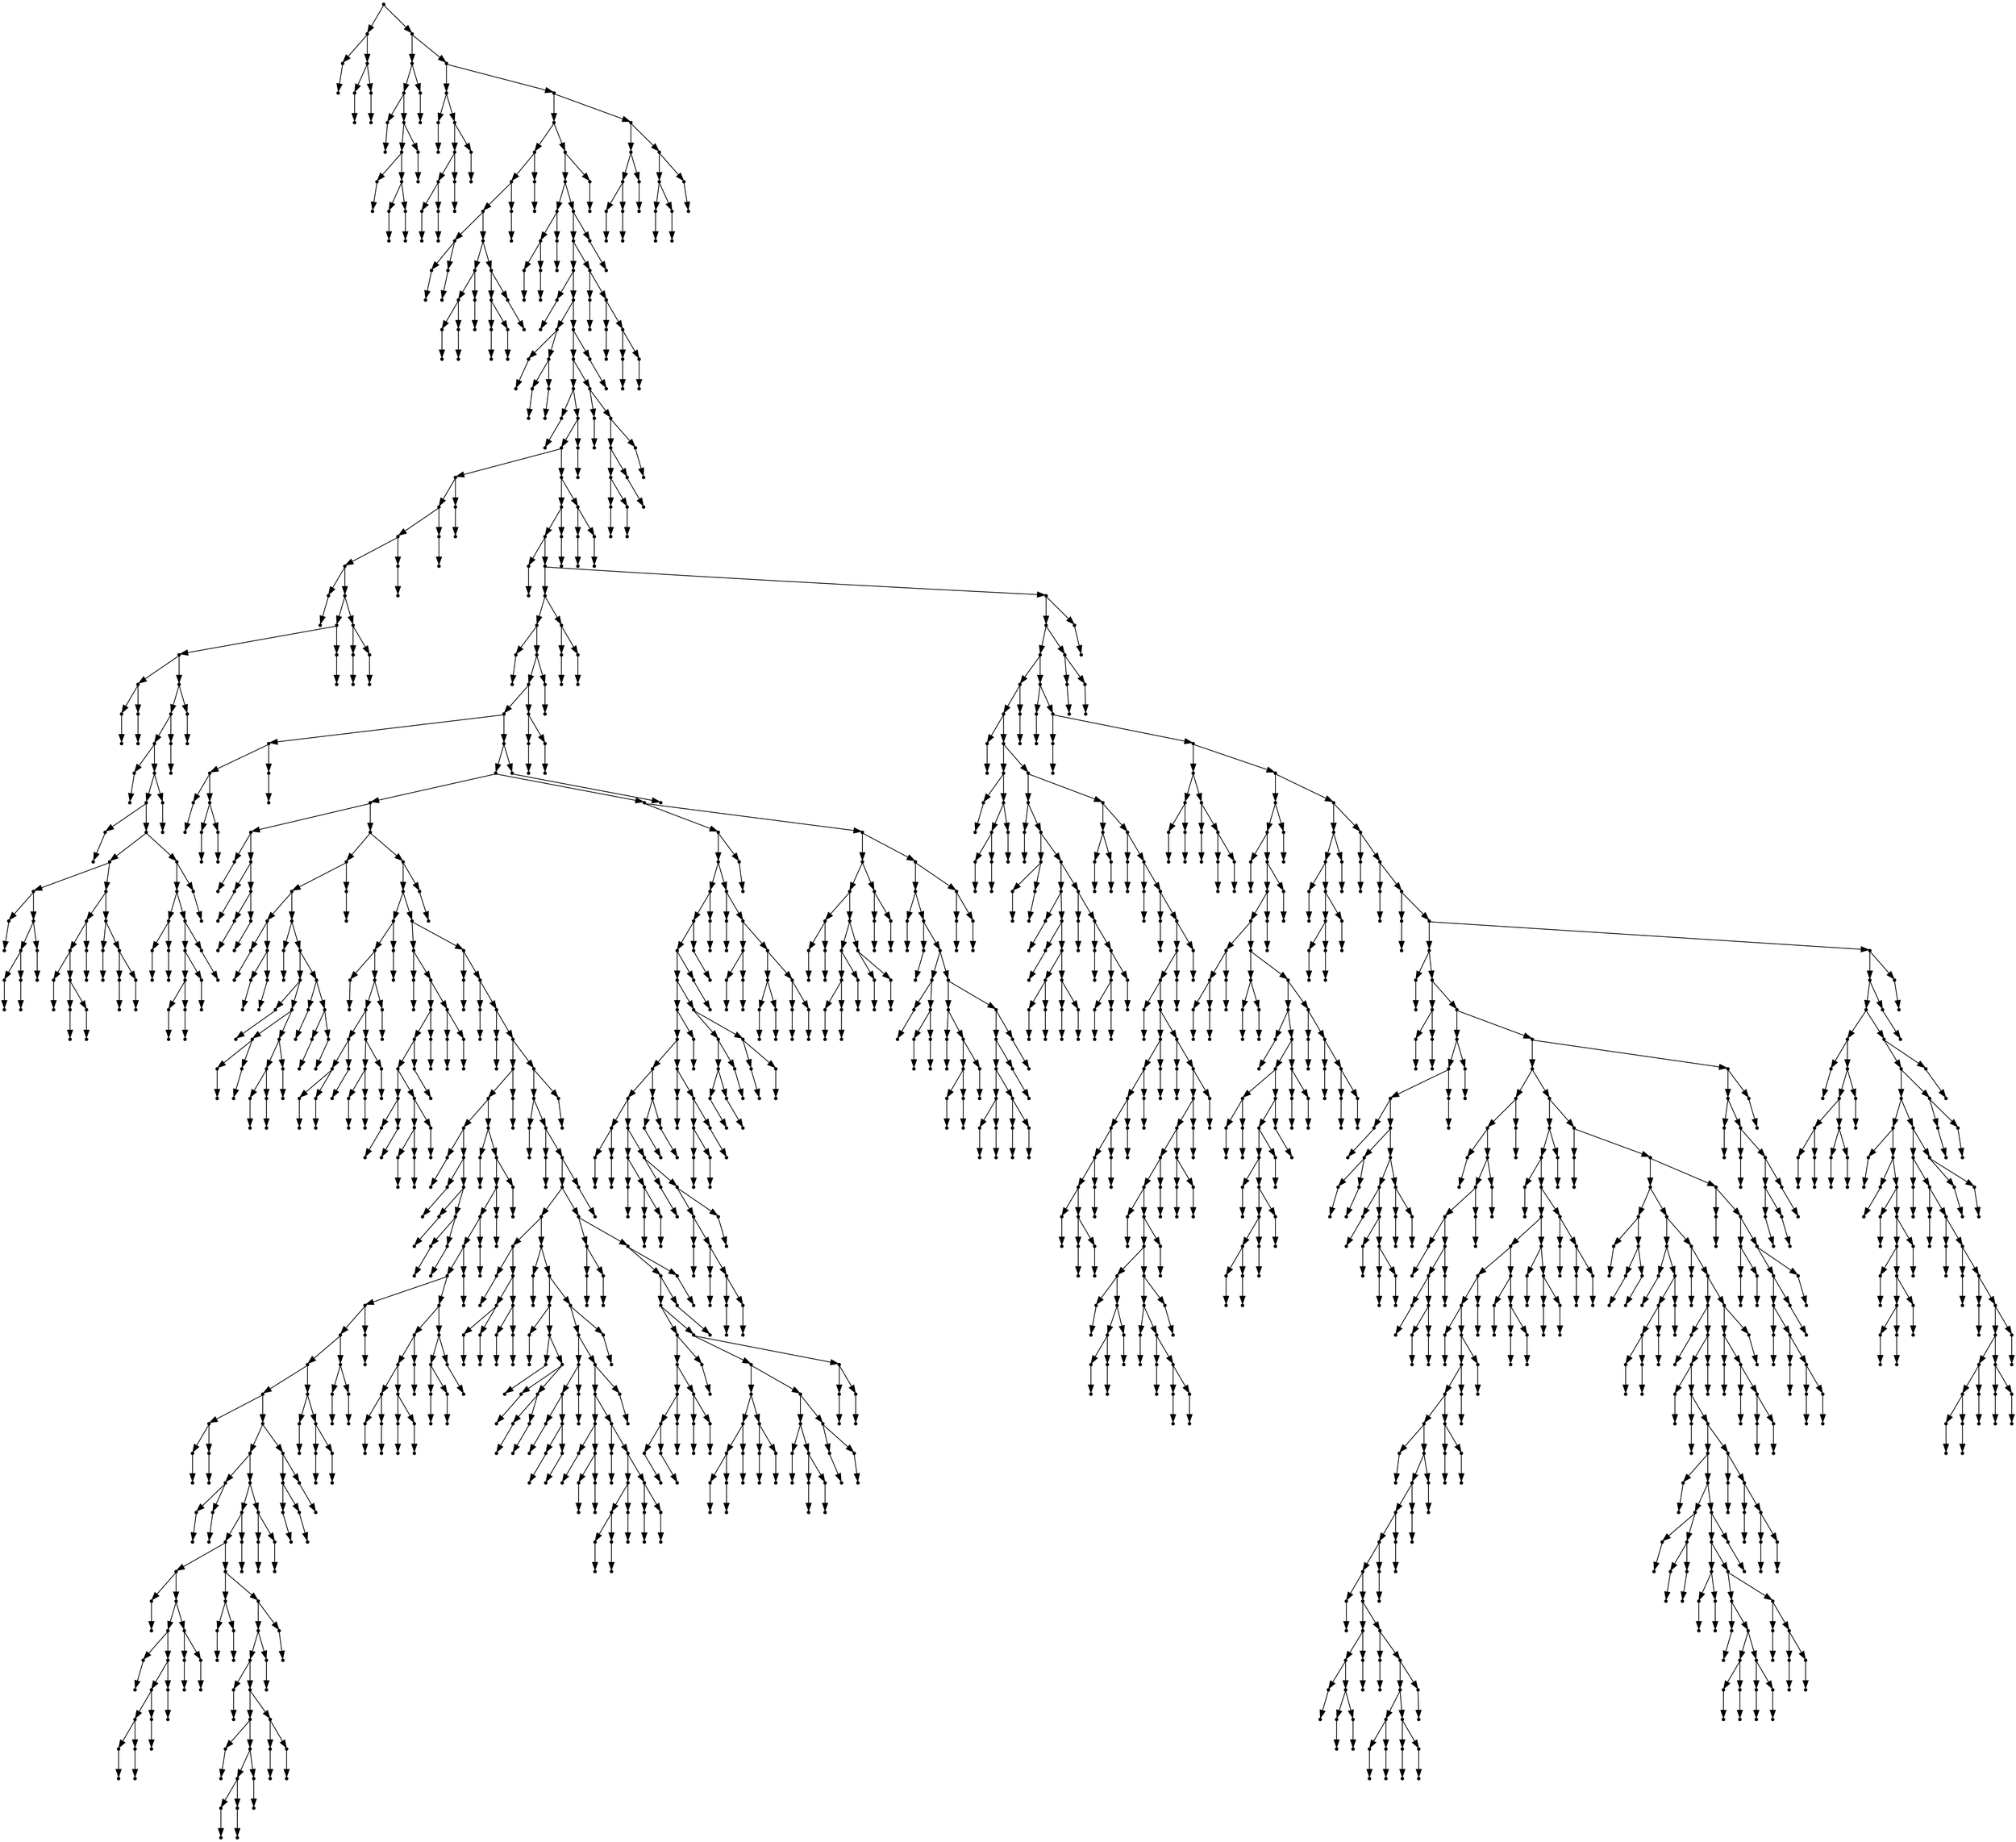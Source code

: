 digraph {
  1624 [shape=point];
  7 [shape=point];
  1 [shape=point];
  0 [shape=point];
  6 [shape=point];
  3 [shape=point];
  2 [shape=point];
  5 [shape=point];
  4 [shape=point];
  1623 [shape=point];
  24 [shape=point];
  21 [shape=point];
  9 [shape=point];
  8 [shape=point];
  20 [shape=point];
  17 [shape=point];
  11 [shape=point];
  10 [shape=point];
  16 [shape=point];
  13 [shape=point];
  12 [shape=point];
  15 [shape=point];
  14 [shape=point];
  19 [shape=point];
  18 [shape=point];
  23 [shape=point];
  22 [shape=point];
  1622 [shape=point];
  38 [shape=point];
  26 [shape=point];
  25 [shape=point];
  37 [shape=point];
  34 [shape=point];
  31 [shape=point];
  28 [shape=point];
  27 [shape=point];
  30 [shape=point];
  29 [shape=point];
  33 [shape=point];
  32 [shape=point];
  36 [shape=point];
  35 [shape=point];
  1621 [shape=point];
  1603 [shape=point];
  67 [shape=point];
  64 [shape=point];
  61 [shape=point];
  43 [shape=point];
  40 [shape=point];
  39 [shape=point];
  42 [shape=point];
  41 [shape=point];
  60 [shape=point];
  51 [shape=point];
  48 [shape=point];
  45 [shape=point];
  44 [shape=point];
  47 [shape=point];
  46 [shape=point];
  50 [shape=point];
  49 [shape=point];
  59 [shape=point];
  56 [shape=point];
  53 [shape=point];
  52 [shape=point];
  55 [shape=point];
  54 [shape=point];
  58 [shape=point];
  57 [shape=point];
  63 [shape=point];
  62 [shape=point];
  66 [shape=point];
  65 [shape=point];
  1602 [shape=point];
  1599 [shape=point];
  75 [shape=point];
  72 [shape=point];
  69 [shape=point];
  68 [shape=point];
  71 [shape=point];
  70 [shape=point];
  74 [shape=point];
  73 [shape=point];
  1598 [shape=point];
  1595 [shape=point];
  1583 [shape=point];
  77 [shape=point];
  76 [shape=point];
  1582 [shape=point];
  85 [shape=point];
  79 [shape=point];
  78 [shape=point];
  84 [shape=point];
  81 [shape=point];
  80 [shape=point];
  83 [shape=point];
  82 [shape=point];
  1581 [shape=point];
  1578 [shape=point];
  1563 [shape=point];
  87 [shape=point];
  86 [shape=point];
  1562 [shape=point];
  1559 [shape=point];
  182 [shape=point];
  179 [shape=point];
  176 [shape=point];
  173 [shape=point];
  89 [shape=point];
  88 [shape=point];
  172 [shape=point];
  166 [shape=point];
  163 [shape=point];
  94 [shape=point];
  91 [shape=point];
  90 [shape=point];
  93 [shape=point];
  92 [shape=point];
  162 [shape=point];
  159 [shape=point];
  156 [shape=point];
  96 [shape=point];
  95 [shape=point];
  155 [shape=point];
  152 [shape=point];
  98 [shape=point];
  97 [shape=point];
  151 [shape=point];
  130 [shape=point];
  109 [shape=point];
  100 [shape=point];
  99 [shape=point];
  108 [shape=point];
  105 [shape=point];
  102 [shape=point];
  101 [shape=point];
  104 [shape=point];
  103 [shape=point];
  107 [shape=point];
  106 [shape=point];
  129 [shape=point];
  120 [shape=point];
  117 [shape=point];
  111 [shape=point];
  110 [shape=point];
  116 [shape=point];
  113 [shape=point];
  112 [shape=point];
  115 [shape=point];
  114 [shape=point];
  119 [shape=point];
  118 [shape=point];
  128 [shape=point];
  122 [shape=point];
  121 [shape=point];
  127 [shape=point];
  124 [shape=point];
  123 [shape=point];
  126 [shape=point];
  125 [shape=point];
  150 [shape=point];
  147 [shape=point];
  135 [shape=point];
  132 [shape=point];
  131 [shape=point];
  134 [shape=point];
  133 [shape=point];
  146 [shape=point];
  143 [shape=point];
  140 [shape=point];
  137 [shape=point];
  136 [shape=point];
  139 [shape=point];
  138 [shape=point];
  142 [shape=point];
  141 [shape=point];
  145 [shape=point];
  144 [shape=point];
  149 [shape=point];
  148 [shape=point];
  154 [shape=point];
  153 [shape=point];
  158 [shape=point];
  157 [shape=point];
  161 [shape=point];
  160 [shape=point];
  165 [shape=point];
  164 [shape=point];
  171 [shape=point];
  168 [shape=point];
  167 [shape=point];
  170 [shape=point];
  169 [shape=point];
  175 [shape=point];
  174 [shape=point];
  178 [shape=point];
  177 [shape=point];
  181 [shape=point];
  180 [shape=point];
  1558 [shape=point];
  1552 [shape=point];
  1549 [shape=point];
  184 [shape=point];
  183 [shape=point];
  1548 [shape=point];
  837 [shape=point];
  831 [shape=point];
  186 [shape=point];
  185 [shape=point];
  830 [shape=point];
  827 [shape=point];
  821 [shape=point];
  197 [shape=point];
  194 [shape=point];
  188 [shape=point];
  187 [shape=point];
  193 [shape=point];
  190 [shape=point];
  189 [shape=point];
  192 [shape=point];
  191 [shape=point];
  196 [shape=point];
  195 [shape=point];
  820 [shape=point];
  817 [shape=point];
  637 [shape=point];
  208 [shape=point];
  199 [shape=point];
  198 [shape=point];
  207 [shape=point];
  201 [shape=point];
  200 [shape=point];
  206 [shape=point];
  203 [shape=point];
  202 [shape=point];
  205 [shape=point];
  204 [shape=point];
  636 [shape=point];
  249 [shape=point];
  246 [shape=point];
  216 [shape=point];
  210 [shape=point];
  209 [shape=point];
  215 [shape=point];
  212 [shape=point];
  211 [shape=point];
  214 [shape=point];
  213 [shape=point];
  245 [shape=point];
  218 [shape=point];
  217 [shape=point];
  244 [shape=point];
  235 [shape=point];
  220 [shape=point];
  219 [shape=point];
  234 [shape=point];
  225 [shape=point];
  222 [shape=point];
  221 [shape=point];
  224 [shape=point];
  223 [shape=point];
  233 [shape=point];
  230 [shape=point];
  227 [shape=point];
  226 [shape=point];
  229 [shape=point];
  228 [shape=point];
  232 [shape=point];
  231 [shape=point];
  243 [shape=point];
  237 [shape=point];
  236 [shape=point];
  242 [shape=point];
  239 [shape=point];
  238 [shape=point];
  241 [shape=point];
  240 [shape=point];
  248 [shape=point];
  247 [shape=point];
  635 [shape=point];
  632 [shape=point];
  275 [shape=point];
  272 [shape=point];
  251 [shape=point];
  250 [shape=point];
  271 [shape=point];
  268 [shape=point];
  259 [shape=point];
  256 [shape=point];
  253 [shape=point];
  252 [shape=point];
  255 [shape=point];
  254 [shape=point];
  258 [shape=point];
  257 [shape=point];
  267 [shape=point];
  264 [shape=point];
  261 [shape=point];
  260 [shape=point];
  263 [shape=point];
  262 [shape=point];
  266 [shape=point];
  265 [shape=point];
  270 [shape=point];
  269 [shape=point];
  274 [shape=point];
  273 [shape=point];
  631 [shape=point];
  304 [shape=point];
  277 [shape=point];
  276 [shape=point];
  303 [shape=point];
  297 [shape=point];
  294 [shape=point];
  291 [shape=point];
  282 [shape=point];
  279 [shape=point];
  278 [shape=point];
  281 [shape=point];
  280 [shape=point];
  290 [shape=point];
  287 [shape=point];
  284 [shape=point];
  283 [shape=point];
  286 [shape=point];
  285 [shape=point];
  289 [shape=point];
  288 [shape=point];
  293 [shape=point];
  292 [shape=point];
  296 [shape=point];
  295 [shape=point];
  302 [shape=point];
  299 [shape=point];
  298 [shape=point];
  301 [shape=point];
  300 [shape=point];
  630 [shape=point];
  306 [shape=point];
  305 [shape=point];
  629 [shape=point];
  308 [shape=point];
  307 [shape=point];
  628 [shape=point];
  310 [shape=point];
  309 [shape=point];
  627 [shape=point];
  471 [shape=point];
  468 [shape=point];
  324 [shape=point];
  312 [shape=point];
  311 [shape=point];
  323 [shape=point];
  314 [shape=point];
  313 [shape=point];
  322 [shape=point];
  316 [shape=point];
  315 [shape=point];
  321 [shape=point];
  318 [shape=point];
  317 [shape=point];
  320 [shape=point];
  319 [shape=point];
  467 [shape=point];
  326 [shape=point];
  325 [shape=point];
  466 [shape=point];
  463 [shape=point];
  460 [shape=point];
  457 [shape=point];
  454 [shape=point];
  430 [shape=point];
  427 [shape=point];
  421 [shape=point];
  412 [shape=point];
  331 [shape=point];
  328 [shape=point];
  327 [shape=point];
  330 [shape=point];
  329 [shape=point];
  411 [shape=point];
  402 [shape=point];
  336 [shape=point];
  333 [shape=point];
  332 [shape=point];
  335 [shape=point];
  334 [shape=point];
  401 [shape=point];
  395 [shape=point];
  392 [shape=point];
  359 [shape=point];
  338 [shape=point];
  337 [shape=point];
  358 [shape=point];
  352 [shape=point];
  340 [shape=point];
  339 [shape=point];
  351 [shape=point];
  348 [shape=point];
  345 [shape=point];
  342 [shape=point];
  341 [shape=point];
  344 [shape=point];
  343 [shape=point];
  347 [shape=point];
  346 [shape=point];
  350 [shape=point];
  349 [shape=point];
  357 [shape=point];
  354 [shape=point];
  353 [shape=point];
  356 [shape=point];
  355 [shape=point];
  391 [shape=point];
  364 [shape=point];
  361 [shape=point];
  360 [shape=point];
  363 [shape=point];
  362 [shape=point];
  390 [shape=point];
  387 [shape=point];
  384 [shape=point];
  366 [shape=point];
  365 [shape=point];
  383 [shape=point];
  377 [shape=point];
  368 [shape=point];
  367 [shape=point];
  376 [shape=point];
  373 [shape=point];
  370 [shape=point];
  369 [shape=point];
  372 [shape=point];
  371 [shape=point];
  375 [shape=point];
  374 [shape=point];
  382 [shape=point];
  379 [shape=point];
  378 [shape=point];
  381 [shape=point];
  380 [shape=point];
  386 [shape=point];
  385 [shape=point];
  389 [shape=point];
  388 [shape=point];
  394 [shape=point];
  393 [shape=point];
  400 [shape=point];
  397 [shape=point];
  396 [shape=point];
  399 [shape=point];
  398 [shape=point];
  410 [shape=point];
  407 [shape=point];
  404 [shape=point];
  403 [shape=point];
  406 [shape=point];
  405 [shape=point];
  409 [shape=point];
  408 [shape=point];
  420 [shape=point];
  414 [shape=point];
  413 [shape=point];
  419 [shape=point];
  416 [shape=point];
  415 [shape=point];
  418 [shape=point];
  417 [shape=point];
  426 [shape=point];
  423 [shape=point];
  422 [shape=point];
  425 [shape=point];
  424 [shape=point];
  429 [shape=point];
  428 [shape=point];
  453 [shape=point];
  444 [shape=point];
  441 [shape=point];
  435 [shape=point];
  432 [shape=point];
  431 [shape=point];
  434 [shape=point];
  433 [shape=point];
  440 [shape=point];
  437 [shape=point];
  436 [shape=point];
  439 [shape=point];
  438 [shape=point];
  443 [shape=point];
  442 [shape=point];
  452 [shape=point];
  449 [shape=point];
  446 [shape=point];
  445 [shape=point];
  448 [shape=point];
  447 [shape=point];
  451 [shape=point];
  450 [shape=point];
  456 [shape=point];
  455 [shape=point];
  459 [shape=point];
  458 [shape=point];
  462 [shape=point];
  461 [shape=point];
  465 [shape=point];
  464 [shape=point];
  470 [shape=point];
  469 [shape=point];
  626 [shape=point];
  623 [shape=point];
  473 [shape=point];
  472 [shape=point];
  622 [shape=point];
  475 [shape=point];
  474 [shape=point];
  621 [shape=point];
  618 [shape=point];
  552 [shape=point];
  489 [shape=point];
  477 [shape=point];
  476 [shape=point];
  488 [shape=point];
  482 [shape=point];
  479 [shape=point];
  478 [shape=point];
  481 [shape=point];
  480 [shape=point];
  487 [shape=point];
  484 [shape=point];
  483 [shape=point];
  486 [shape=point];
  485 [shape=point];
  551 [shape=point];
  491 [shape=point];
  490 [shape=point];
  550 [shape=point];
  505 [shape=point];
  493 [shape=point];
  492 [shape=point];
  504 [shape=point];
  495 [shape=point];
  494 [shape=point];
  503 [shape=point];
  497 [shape=point];
  496 [shape=point];
  502 [shape=point];
  499 [shape=point];
  498 [shape=point];
  501 [shape=point];
  500 [shape=point];
  549 [shape=point];
  546 [shape=point];
  516 [shape=point];
  513 [shape=point];
  507 [shape=point];
  506 [shape=point];
  512 [shape=point];
  509 [shape=point];
  508 [shape=point];
  511 [shape=point];
  510 [shape=point];
  515 [shape=point];
  514 [shape=point];
  545 [shape=point];
  542 [shape=point];
  524 [shape=point];
  518 [shape=point];
  517 [shape=point];
  523 [shape=point];
  520 [shape=point];
  519 [shape=point];
  522 [shape=point];
  521 [shape=point];
  541 [shape=point];
  526 [shape=point];
  525 [shape=point];
  540 [shape=point];
  534 [shape=point];
  531 [shape=point];
  528 [shape=point];
  527 [shape=point];
  530 [shape=point];
  529 [shape=point];
  533 [shape=point];
  532 [shape=point];
  539 [shape=point];
  536 [shape=point];
  535 [shape=point];
  538 [shape=point];
  537 [shape=point];
  544 [shape=point];
  543 [shape=point];
  548 [shape=point];
  547 [shape=point];
  617 [shape=point];
  557 [shape=point];
  554 [shape=point];
  553 [shape=point];
  556 [shape=point];
  555 [shape=point];
  616 [shape=point];
  613 [shape=point];
  610 [shape=point];
  574 [shape=point];
  571 [shape=point];
  565 [shape=point];
  562 [shape=point];
  559 [shape=point];
  558 [shape=point];
  561 [shape=point];
  560 [shape=point];
  564 [shape=point];
  563 [shape=point];
  570 [shape=point];
  567 [shape=point];
  566 [shape=point];
  569 [shape=point];
  568 [shape=point];
  573 [shape=point];
  572 [shape=point];
  609 [shape=point];
  603 [shape=point];
  588 [shape=point];
  582 [shape=point];
  579 [shape=point];
  576 [shape=point];
  575 [shape=point];
  578 [shape=point];
  577 [shape=point];
  581 [shape=point];
  580 [shape=point];
  587 [shape=point];
  584 [shape=point];
  583 [shape=point];
  586 [shape=point];
  585 [shape=point];
  602 [shape=point];
  596 [shape=point];
  590 [shape=point];
  589 [shape=point];
  595 [shape=point];
  592 [shape=point];
  591 [shape=point];
  594 [shape=point];
  593 [shape=point];
  601 [shape=point];
  598 [shape=point];
  597 [shape=point];
  600 [shape=point];
  599 [shape=point];
  608 [shape=point];
  605 [shape=point];
  604 [shape=point];
  607 [shape=point];
  606 [shape=point];
  612 [shape=point];
  611 [shape=point];
  615 [shape=point];
  614 [shape=point];
  620 [shape=point];
  619 [shape=point];
  625 [shape=point];
  624 [shape=point];
  634 [shape=point];
  633 [shape=point];
  816 [shape=point];
  738 [shape=point];
  735 [shape=point];
  714 [shape=point];
  711 [shape=point];
  708 [shape=point];
  705 [shape=point];
  690 [shape=point];
  687 [shape=point];
  675 [shape=point];
  669 [shape=point];
  642 [shape=point];
  639 [shape=point];
  638 [shape=point];
  641 [shape=point];
  640 [shape=point];
  668 [shape=point];
  650 [shape=point];
  644 [shape=point];
  643 [shape=point];
  649 [shape=point];
  646 [shape=point];
  645 [shape=point];
  648 [shape=point];
  647 [shape=point];
  667 [shape=point];
  652 [shape=point];
  651 [shape=point];
  666 [shape=point];
  663 [shape=point];
  654 [shape=point];
  653 [shape=point];
  662 [shape=point];
  656 [shape=point];
  655 [shape=point];
  661 [shape=point];
  658 [shape=point];
  657 [shape=point];
  660 [shape=point];
  659 [shape=point];
  665 [shape=point];
  664 [shape=point];
  674 [shape=point];
  671 [shape=point];
  670 [shape=point];
  673 [shape=point];
  672 [shape=point];
  686 [shape=point];
  677 [shape=point];
  676 [shape=point];
  685 [shape=point];
  682 [shape=point];
  679 [shape=point];
  678 [shape=point];
  681 [shape=point];
  680 [shape=point];
  684 [shape=point];
  683 [shape=point];
  689 [shape=point];
  688 [shape=point];
  704 [shape=point];
  698 [shape=point];
  695 [shape=point];
  692 [shape=point];
  691 [shape=point];
  694 [shape=point];
  693 [shape=point];
  697 [shape=point];
  696 [shape=point];
  703 [shape=point];
  700 [shape=point];
  699 [shape=point];
  702 [shape=point];
  701 [shape=point];
  707 [shape=point];
  706 [shape=point];
  710 [shape=point];
  709 [shape=point];
  713 [shape=point];
  712 [shape=point];
  734 [shape=point];
  716 [shape=point];
  715 [shape=point];
  733 [shape=point];
  721 [shape=point];
  718 [shape=point];
  717 [shape=point];
  720 [shape=point];
  719 [shape=point];
  732 [shape=point];
  726 [shape=point];
  723 [shape=point];
  722 [shape=point];
  725 [shape=point];
  724 [shape=point];
  731 [shape=point];
  728 [shape=point];
  727 [shape=point];
  730 [shape=point];
  729 [shape=point];
  737 [shape=point];
  736 [shape=point];
  815 [shape=point];
  764 [shape=point];
  758 [shape=point];
  743 [shape=point];
  740 [shape=point];
  739 [shape=point];
  742 [shape=point];
  741 [shape=point];
  757 [shape=point];
  751 [shape=point];
  748 [shape=point];
  745 [shape=point];
  744 [shape=point];
  747 [shape=point];
  746 [shape=point];
  750 [shape=point];
  749 [shape=point];
  756 [shape=point];
  753 [shape=point];
  752 [shape=point];
  755 [shape=point];
  754 [shape=point];
  763 [shape=point];
  760 [shape=point];
  759 [shape=point];
  762 [shape=point];
  761 [shape=point];
  814 [shape=point];
  808 [shape=point];
  766 [shape=point];
  765 [shape=point];
  807 [shape=point];
  768 [shape=point];
  767 [shape=point];
  806 [shape=point];
  776 [shape=point];
  770 [shape=point];
  769 [shape=point];
  775 [shape=point];
  772 [shape=point];
  771 [shape=point];
  774 [shape=point];
  773 [shape=point];
  805 [shape=point];
  787 [shape=point];
  778 [shape=point];
  777 [shape=point];
  786 [shape=point];
  783 [shape=point];
  780 [shape=point];
  779 [shape=point];
  782 [shape=point];
  781 [shape=point];
  785 [shape=point];
  784 [shape=point];
  804 [shape=point];
  801 [shape=point];
  798 [shape=point];
  792 [shape=point];
  789 [shape=point];
  788 [shape=point];
  791 [shape=point];
  790 [shape=point];
  797 [shape=point];
  794 [shape=point];
  793 [shape=point];
  796 [shape=point];
  795 [shape=point];
  800 [shape=point];
  799 [shape=point];
  803 [shape=point];
  802 [shape=point];
  813 [shape=point];
  810 [shape=point];
  809 [shape=point];
  812 [shape=point];
  811 [shape=point];
  819 [shape=point];
  818 [shape=point];
  826 [shape=point];
  823 [shape=point];
  822 [shape=point];
  825 [shape=point];
  824 [shape=point];
  829 [shape=point];
  828 [shape=point];
  836 [shape=point];
  833 [shape=point];
  832 [shape=point];
  835 [shape=point];
  834 [shape=point];
  1547 [shape=point];
  1544 [shape=point];
  1538 [shape=point];
  995 [shape=point];
  992 [shape=point];
  839 [shape=point];
  838 [shape=point];
  991 [shape=point];
  850 [shape=point];
  841 [shape=point];
  840 [shape=point];
  849 [shape=point];
  846 [shape=point];
  843 [shape=point];
  842 [shape=point];
  845 [shape=point];
  844 [shape=point];
  848 [shape=point];
  847 [shape=point];
  990 [shape=point];
  891 [shape=point];
  852 [shape=point];
  851 [shape=point];
  890 [shape=point];
  857 [shape=point];
  854 [shape=point];
  853 [shape=point];
  856 [shape=point];
  855 [shape=point];
  889 [shape=point];
  874 [shape=point];
  859 [shape=point];
  858 [shape=point];
  873 [shape=point];
  861 [shape=point];
  860 [shape=point];
  872 [shape=point];
  866 [shape=point];
  863 [shape=point];
  862 [shape=point];
  865 [shape=point];
  864 [shape=point];
  871 [shape=point];
  868 [shape=point];
  867 [shape=point];
  870 [shape=point];
  869 [shape=point];
  888 [shape=point];
  876 [shape=point];
  875 [shape=point];
  887 [shape=point];
  878 [shape=point];
  877 [shape=point];
  886 [shape=point];
  883 [shape=point];
  880 [shape=point];
  879 [shape=point];
  882 [shape=point];
  881 [shape=point];
  885 [shape=point];
  884 [shape=point];
  989 [shape=point];
  896 [shape=point];
  893 [shape=point];
  892 [shape=point];
  895 [shape=point];
  894 [shape=point];
  988 [shape=point];
  898 [shape=point];
  897 [shape=point];
  987 [shape=point];
  900 [shape=point];
  899 [shape=point];
  986 [shape=point];
  902 [shape=point];
  901 [shape=point];
  985 [shape=point];
  982 [shape=point];
  979 [shape=point];
  904 [shape=point];
  903 [shape=point];
  978 [shape=point];
  927 [shape=point];
  924 [shape=point];
  921 [shape=point];
  918 [shape=point];
  915 [shape=point];
  912 [shape=point];
  906 [shape=point];
  905 [shape=point];
  911 [shape=point];
  908 [shape=point];
  907 [shape=point];
  910 [shape=point];
  909 [shape=point];
  914 [shape=point];
  913 [shape=point];
  917 [shape=point];
  916 [shape=point];
  920 [shape=point];
  919 [shape=point];
  923 [shape=point];
  922 [shape=point];
  926 [shape=point];
  925 [shape=point];
  977 [shape=point];
  929 [shape=point];
  928 [shape=point];
  976 [shape=point];
  973 [shape=point];
  970 [shape=point];
  964 [shape=point];
  961 [shape=point];
  931 [shape=point];
  930 [shape=point];
  960 [shape=point];
  957 [shape=point];
  942 [shape=point];
  933 [shape=point];
  932 [shape=point];
  941 [shape=point];
  938 [shape=point];
  935 [shape=point];
  934 [shape=point];
  937 [shape=point];
  936 [shape=point];
  940 [shape=point];
  939 [shape=point];
  956 [shape=point];
  953 [shape=point];
  944 [shape=point];
  943 [shape=point];
  952 [shape=point];
  946 [shape=point];
  945 [shape=point];
  951 [shape=point];
  948 [shape=point];
  947 [shape=point];
  950 [shape=point];
  949 [shape=point];
  955 [shape=point];
  954 [shape=point];
  959 [shape=point];
  958 [shape=point];
  963 [shape=point];
  962 [shape=point];
  969 [shape=point];
  966 [shape=point];
  965 [shape=point];
  968 [shape=point];
  967 [shape=point];
  972 [shape=point];
  971 [shape=point];
  975 [shape=point];
  974 [shape=point];
  981 [shape=point];
  980 [shape=point];
  984 [shape=point];
  983 [shape=point];
  994 [shape=point];
  993 [shape=point];
  1537 [shape=point];
  997 [shape=point];
  996 [shape=point];
  1536 [shape=point];
  999 [shape=point];
  998 [shape=point];
  1535 [shape=point];
  1013 [shape=point];
  1004 [shape=point];
  1001 [shape=point];
  1000 [shape=point];
  1003 [shape=point];
  1002 [shape=point];
  1012 [shape=point];
  1006 [shape=point];
  1005 [shape=point];
  1011 [shape=point];
  1008 [shape=point];
  1007 [shape=point];
  1010 [shape=point];
  1009 [shape=point];
  1534 [shape=point];
  1087 [shape=point];
  1084 [shape=point];
  1015 [shape=point];
  1014 [shape=point];
  1083 [shape=point];
  1080 [shape=point];
  1077 [shape=point];
  1023 [shape=point];
  1020 [shape=point];
  1017 [shape=point];
  1016 [shape=point];
  1019 [shape=point];
  1018 [shape=point];
  1022 [shape=point];
  1021 [shape=point];
  1076 [shape=point];
  1028 [shape=point];
  1025 [shape=point];
  1024 [shape=point];
  1027 [shape=point];
  1026 [shape=point];
  1075 [shape=point];
  1063 [shape=point];
  1030 [shape=point];
  1029 [shape=point];
  1062 [shape=point];
  1056 [shape=point];
  1035 [shape=point];
  1032 [shape=point];
  1031 [shape=point];
  1034 [shape=point];
  1033 [shape=point];
  1055 [shape=point];
  1052 [shape=point];
  1049 [shape=point];
  1037 [shape=point];
  1036 [shape=point];
  1048 [shape=point];
  1045 [shape=point];
  1042 [shape=point];
  1039 [shape=point];
  1038 [shape=point];
  1041 [shape=point];
  1040 [shape=point];
  1044 [shape=point];
  1043 [shape=point];
  1047 [shape=point];
  1046 [shape=point];
  1051 [shape=point];
  1050 [shape=point];
  1054 [shape=point];
  1053 [shape=point];
  1061 [shape=point];
  1058 [shape=point];
  1057 [shape=point];
  1060 [shape=point];
  1059 [shape=point];
  1074 [shape=point];
  1065 [shape=point];
  1064 [shape=point];
  1073 [shape=point];
  1067 [shape=point];
  1066 [shape=point];
  1072 [shape=point];
  1069 [shape=point];
  1068 [shape=point];
  1071 [shape=point];
  1070 [shape=point];
  1079 [shape=point];
  1078 [shape=point];
  1082 [shape=point];
  1081 [shape=point];
  1086 [shape=point];
  1085 [shape=point];
  1533 [shape=point];
  1101 [shape=point];
  1098 [shape=point];
  1089 [shape=point];
  1088 [shape=point];
  1097 [shape=point];
  1094 [shape=point];
  1091 [shape=point];
  1090 [shape=point];
  1093 [shape=point];
  1092 [shape=point];
  1096 [shape=point];
  1095 [shape=point];
  1100 [shape=point];
  1099 [shape=point];
  1532 [shape=point];
  1103 [shape=point];
  1102 [shape=point];
  1531 [shape=point];
  1105 [shape=point];
  1104 [shape=point];
  1530 [shape=point];
  1107 [shape=point];
  1106 [shape=point];
  1529 [shape=point];
  1433 [shape=point];
  1109 [shape=point];
  1108 [shape=point];
  1432 [shape=point];
  1114 [shape=point];
  1111 [shape=point];
  1110 [shape=point];
  1113 [shape=point];
  1112 [shape=point];
  1431 [shape=point];
  1146 [shape=point];
  1143 [shape=point];
  1140 [shape=point];
  1116 [shape=point];
  1115 [shape=point];
  1139 [shape=point];
  1121 [shape=point];
  1118 [shape=point];
  1117 [shape=point];
  1120 [shape=point];
  1119 [shape=point];
  1138 [shape=point];
  1132 [shape=point];
  1123 [shape=point];
  1122 [shape=point];
  1131 [shape=point];
  1125 [shape=point];
  1124 [shape=point];
  1130 [shape=point];
  1127 [shape=point];
  1126 [shape=point];
  1129 [shape=point];
  1128 [shape=point];
  1137 [shape=point];
  1134 [shape=point];
  1133 [shape=point];
  1136 [shape=point];
  1135 [shape=point];
  1142 [shape=point];
  1141 [shape=point];
  1145 [shape=point];
  1144 [shape=point];
  1430 [shape=point];
  1412 [shape=point];
  1172 [shape=point];
  1169 [shape=point];
  1148 [shape=point];
  1147 [shape=point];
  1168 [shape=point];
  1165 [shape=point];
  1162 [shape=point];
  1150 [shape=point];
  1149 [shape=point];
  1161 [shape=point];
  1158 [shape=point];
  1152 [shape=point];
  1151 [shape=point];
  1157 [shape=point];
  1154 [shape=point];
  1153 [shape=point];
  1156 [shape=point];
  1155 [shape=point];
  1160 [shape=point];
  1159 [shape=point];
  1164 [shape=point];
  1163 [shape=point];
  1167 [shape=point];
  1166 [shape=point];
  1171 [shape=point];
  1170 [shape=point];
  1411 [shape=point];
  1270 [shape=point];
  1267 [shape=point];
  1174 [shape=point];
  1173 [shape=point];
  1266 [shape=point];
  1257 [shape=point];
  1248 [shape=point];
  1239 [shape=point];
  1236 [shape=point];
  1176 [shape=point];
  1175 [shape=point];
  1235 [shape=point];
  1232 [shape=point];
  1229 [shape=point];
  1223 [shape=point];
  1178 [shape=point];
  1177 [shape=point];
  1222 [shape=point];
  1219 [shape=point];
  1216 [shape=point];
  1213 [shape=point];
  1210 [shape=point];
  1180 [shape=point];
  1179 [shape=point];
  1209 [shape=point];
  1191 [shape=point];
  1188 [shape=point];
  1182 [shape=point];
  1181 [shape=point];
  1187 [shape=point];
  1184 [shape=point];
  1183 [shape=point];
  1186 [shape=point];
  1185 [shape=point];
  1190 [shape=point];
  1189 [shape=point];
  1208 [shape=point];
  1193 [shape=point];
  1192 [shape=point];
  1207 [shape=point];
  1204 [shape=point];
  1198 [shape=point];
  1195 [shape=point];
  1194 [shape=point];
  1197 [shape=point];
  1196 [shape=point];
  1203 [shape=point];
  1200 [shape=point];
  1199 [shape=point];
  1202 [shape=point];
  1201 [shape=point];
  1206 [shape=point];
  1205 [shape=point];
  1212 [shape=point];
  1211 [shape=point];
  1215 [shape=point];
  1214 [shape=point];
  1218 [shape=point];
  1217 [shape=point];
  1221 [shape=point];
  1220 [shape=point];
  1228 [shape=point];
  1225 [shape=point];
  1224 [shape=point];
  1227 [shape=point];
  1226 [shape=point];
  1231 [shape=point];
  1230 [shape=point];
  1234 [shape=point];
  1233 [shape=point];
  1238 [shape=point];
  1237 [shape=point];
  1247 [shape=point];
  1241 [shape=point];
  1240 [shape=point];
  1246 [shape=point];
  1243 [shape=point];
  1242 [shape=point];
  1245 [shape=point];
  1244 [shape=point];
  1256 [shape=point];
  1250 [shape=point];
  1249 [shape=point];
  1255 [shape=point];
  1252 [shape=point];
  1251 [shape=point];
  1254 [shape=point];
  1253 [shape=point];
  1265 [shape=point];
  1259 [shape=point];
  1258 [shape=point];
  1264 [shape=point];
  1261 [shape=point];
  1260 [shape=point];
  1263 [shape=point];
  1262 [shape=point];
  1269 [shape=point];
  1268 [shape=point];
  1410 [shape=point];
  1272 [shape=point];
  1271 [shape=point];
  1409 [shape=point];
  1382 [shape=point];
  1280 [shape=point];
  1274 [shape=point];
  1273 [shape=point];
  1279 [shape=point];
  1276 [shape=point];
  1275 [shape=point];
  1278 [shape=point];
  1277 [shape=point];
  1381 [shape=point];
  1294 [shape=point];
  1282 [shape=point];
  1281 [shape=point];
  1293 [shape=point];
  1290 [shape=point];
  1287 [shape=point];
  1284 [shape=point];
  1283 [shape=point];
  1286 [shape=point];
  1285 [shape=point];
  1289 [shape=point];
  1288 [shape=point];
  1292 [shape=point];
  1291 [shape=point];
  1380 [shape=point];
  1296 [shape=point];
  1295 [shape=point];
  1379 [shape=point];
  1364 [shape=point];
  1298 [shape=point];
  1297 [shape=point];
  1363 [shape=point];
  1360 [shape=point];
  1300 [shape=point];
  1299 [shape=point];
  1359 [shape=point];
  1302 [shape=point];
  1301 [shape=point];
  1358 [shape=point];
  1346 [shape=point];
  1304 [shape=point];
  1303 [shape=point];
  1345 [shape=point];
  1312 [shape=point];
  1306 [shape=point];
  1305 [shape=point];
  1311 [shape=point];
  1308 [shape=point];
  1307 [shape=point];
  1310 [shape=point];
  1309 [shape=point];
  1344 [shape=point];
  1341 [shape=point];
  1317 [shape=point];
  1314 [shape=point];
  1313 [shape=point];
  1316 [shape=point];
  1315 [shape=point];
  1340 [shape=point];
  1331 [shape=point];
  1319 [shape=point];
  1318 [shape=point];
  1330 [shape=point];
  1324 [shape=point];
  1321 [shape=point];
  1320 [shape=point];
  1323 [shape=point];
  1322 [shape=point];
  1329 [shape=point];
  1326 [shape=point];
  1325 [shape=point];
  1328 [shape=point];
  1327 [shape=point];
  1339 [shape=point];
  1333 [shape=point];
  1332 [shape=point];
  1338 [shape=point];
  1335 [shape=point];
  1334 [shape=point];
  1337 [shape=point];
  1336 [shape=point];
  1343 [shape=point];
  1342 [shape=point];
  1357 [shape=point];
  1348 [shape=point];
  1347 [shape=point];
  1356 [shape=point];
  1350 [shape=point];
  1349 [shape=point];
  1355 [shape=point];
  1352 [shape=point];
  1351 [shape=point];
  1354 [shape=point];
  1353 [shape=point];
  1362 [shape=point];
  1361 [shape=point];
  1378 [shape=point];
  1375 [shape=point];
  1366 [shape=point];
  1365 [shape=point];
  1374 [shape=point];
  1368 [shape=point];
  1367 [shape=point];
  1373 [shape=point];
  1370 [shape=point];
  1369 [shape=point];
  1372 [shape=point];
  1371 [shape=point];
  1377 [shape=point];
  1376 [shape=point];
  1408 [shape=point];
  1384 [shape=point];
  1383 [shape=point];
  1407 [shape=point];
  1389 [shape=point];
  1386 [shape=point];
  1385 [shape=point];
  1388 [shape=point];
  1387 [shape=point];
  1406 [shape=point];
  1403 [shape=point];
  1400 [shape=point];
  1391 [shape=point];
  1390 [shape=point];
  1399 [shape=point];
  1393 [shape=point];
  1392 [shape=point];
  1398 [shape=point];
  1395 [shape=point];
  1394 [shape=point];
  1397 [shape=point];
  1396 [shape=point];
  1402 [shape=point];
  1401 [shape=point];
  1405 [shape=point];
  1404 [shape=point];
  1429 [shape=point];
  1426 [shape=point];
  1414 [shape=point];
  1413 [shape=point];
  1425 [shape=point];
  1416 [shape=point];
  1415 [shape=point];
  1424 [shape=point];
  1421 [shape=point];
  1418 [shape=point];
  1417 [shape=point];
  1420 [shape=point];
  1419 [shape=point];
  1423 [shape=point];
  1422 [shape=point];
  1428 [shape=point];
  1427 [shape=point];
  1528 [shape=point];
  1525 [shape=point];
  1522 [shape=point];
  1450 [shape=point];
  1435 [shape=point];
  1434 [shape=point];
  1449 [shape=point];
  1446 [shape=point];
  1440 [shape=point];
  1437 [shape=point];
  1436 [shape=point];
  1439 [shape=point];
  1438 [shape=point];
  1445 [shape=point];
  1442 [shape=point];
  1441 [shape=point];
  1444 [shape=point];
  1443 [shape=point];
  1448 [shape=point];
  1447 [shape=point];
  1521 [shape=point];
  1518 [shape=point];
  1512 [shape=point];
  1473 [shape=point];
  1452 [shape=point];
  1451 [shape=point];
  1472 [shape=point];
  1454 [shape=point];
  1453 [shape=point];
  1471 [shape=point];
  1456 [shape=point];
  1455 [shape=point];
  1470 [shape=point];
  1467 [shape=point];
  1458 [shape=point];
  1457 [shape=point];
  1466 [shape=point];
  1463 [shape=point];
  1460 [shape=point];
  1459 [shape=point];
  1462 [shape=point];
  1461 [shape=point];
  1465 [shape=point];
  1464 [shape=point];
  1469 [shape=point];
  1468 [shape=point];
  1511 [shape=point];
  1505 [shape=point];
  1475 [shape=point];
  1474 [shape=point];
  1504 [shape=point];
  1477 [shape=point];
  1476 [shape=point];
  1503 [shape=point];
  1479 [shape=point];
  1478 [shape=point];
  1502 [shape=point];
  1481 [shape=point];
  1480 [shape=point];
  1501 [shape=point];
  1483 [shape=point];
  1482 [shape=point];
  1500 [shape=point];
  1497 [shape=point];
  1491 [shape=point];
  1488 [shape=point];
  1485 [shape=point];
  1484 [shape=point];
  1487 [shape=point];
  1486 [shape=point];
  1490 [shape=point];
  1489 [shape=point];
  1496 [shape=point];
  1493 [shape=point];
  1492 [shape=point];
  1495 [shape=point];
  1494 [shape=point];
  1499 [shape=point];
  1498 [shape=point];
  1510 [shape=point];
  1507 [shape=point];
  1506 [shape=point];
  1509 [shape=point];
  1508 [shape=point];
  1517 [shape=point];
  1514 [shape=point];
  1513 [shape=point];
  1516 [shape=point];
  1515 [shape=point];
  1520 [shape=point];
  1519 [shape=point];
  1524 [shape=point];
  1523 [shape=point];
  1527 [shape=point];
  1526 [shape=point];
  1543 [shape=point];
  1540 [shape=point];
  1539 [shape=point];
  1542 [shape=point];
  1541 [shape=point];
  1546 [shape=point];
  1545 [shape=point];
  1551 [shape=point];
  1550 [shape=point];
  1557 [shape=point];
  1554 [shape=point];
  1553 [shape=point];
  1556 [shape=point];
  1555 [shape=point];
  1561 [shape=point];
  1560 [shape=point];
  1577 [shape=point];
  1565 [shape=point];
  1564 [shape=point];
  1576 [shape=point];
  1573 [shape=point];
  1570 [shape=point];
  1567 [shape=point];
  1566 [shape=point];
  1569 [shape=point];
  1568 [shape=point];
  1572 [shape=point];
  1571 [shape=point];
  1575 [shape=point];
  1574 [shape=point];
  1580 [shape=point];
  1579 [shape=point];
  1594 [shape=point];
  1585 [shape=point];
  1584 [shape=point];
  1593 [shape=point];
  1587 [shape=point];
  1586 [shape=point];
  1592 [shape=point];
  1589 [shape=point];
  1588 [shape=point];
  1591 [shape=point];
  1590 [shape=point];
  1597 [shape=point];
  1596 [shape=point];
  1601 [shape=point];
  1600 [shape=point];
  1620 [shape=point];
  1611 [shape=point];
  1608 [shape=point];
  1605 [shape=point];
  1604 [shape=point];
  1607 [shape=point];
  1606 [shape=point];
  1610 [shape=point];
  1609 [shape=point];
  1619 [shape=point];
  1616 [shape=point];
  1613 [shape=point];
  1612 [shape=point];
  1615 [shape=point];
  1614 [shape=point];
  1618 [shape=point];
  1617 [shape=point];
1624 -> 7;
7 -> 1;
1 -> 0;
7 -> 6;
6 -> 3;
3 -> 2;
6 -> 5;
5 -> 4;
1624 -> 1623;
1623 -> 24;
24 -> 21;
21 -> 9;
9 -> 8;
21 -> 20;
20 -> 17;
17 -> 11;
11 -> 10;
17 -> 16;
16 -> 13;
13 -> 12;
16 -> 15;
15 -> 14;
20 -> 19;
19 -> 18;
24 -> 23;
23 -> 22;
1623 -> 1622;
1622 -> 38;
38 -> 26;
26 -> 25;
38 -> 37;
37 -> 34;
34 -> 31;
31 -> 28;
28 -> 27;
31 -> 30;
30 -> 29;
34 -> 33;
33 -> 32;
37 -> 36;
36 -> 35;
1622 -> 1621;
1621 -> 1603;
1603 -> 67;
67 -> 64;
64 -> 61;
61 -> 43;
43 -> 40;
40 -> 39;
43 -> 42;
42 -> 41;
61 -> 60;
60 -> 51;
51 -> 48;
48 -> 45;
45 -> 44;
48 -> 47;
47 -> 46;
51 -> 50;
50 -> 49;
60 -> 59;
59 -> 56;
56 -> 53;
53 -> 52;
56 -> 55;
55 -> 54;
59 -> 58;
58 -> 57;
64 -> 63;
63 -> 62;
67 -> 66;
66 -> 65;
1603 -> 1602;
1602 -> 1599;
1599 -> 75;
75 -> 72;
72 -> 69;
69 -> 68;
72 -> 71;
71 -> 70;
75 -> 74;
74 -> 73;
1599 -> 1598;
1598 -> 1595;
1595 -> 1583;
1583 -> 77;
77 -> 76;
1583 -> 1582;
1582 -> 85;
85 -> 79;
79 -> 78;
85 -> 84;
84 -> 81;
81 -> 80;
84 -> 83;
83 -> 82;
1582 -> 1581;
1581 -> 1578;
1578 -> 1563;
1563 -> 87;
87 -> 86;
1563 -> 1562;
1562 -> 1559;
1559 -> 182;
182 -> 179;
179 -> 176;
176 -> 173;
173 -> 89;
89 -> 88;
173 -> 172;
172 -> 166;
166 -> 163;
163 -> 94;
94 -> 91;
91 -> 90;
94 -> 93;
93 -> 92;
163 -> 162;
162 -> 159;
159 -> 156;
156 -> 96;
96 -> 95;
156 -> 155;
155 -> 152;
152 -> 98;
98 -> 97;
152 -> 151;
151 -> 130;
130 -> 109;
109 -> 100;
100 -> 99;
109 -> 108;
108 -> 105;
105 -> 102;
102 -> 101;
105 -> 104;
104 -> 103;
108 -> 107;
107 -> 106;
130 -> 129;
129 -> 120;
120 -> 117;
117 -> 111;
111 -> 110;
117 -> 116;
116 -> 113;
113 -> 112;
116 -> 115;
115 -> 114;
120 -> 119;
119 -> 118;
129 -> 128;
128 -> 122;
122 -> 121;
128 -> 127;
127 -> 124;
124 -> 123;
127 -> 126;
126 -> 125;
151 -> 150;
150 -> 147;
147 -> 135;
135 -> 132;
132 -> 131;
135 -> 134;
134 -> 133;
147 -> 146;
146 -> 143;
143 -> 140;
140 -> 137;
137 -> 136;
140 -> 139;
139 -> 138;
143 -> 142;
142 -> 141;
146 -> 145;
145 -> 144;
150 -> 149;
149 -> 148;
155 -> 154;
154 -> 153;
159 -> 158;
158 -> 157;
162 -> 161;
161 -> 160;
166 -> 165;
165 -> 164;
172 -> 171;
171 -> 168;
168 -> 167;
171 -> 170;
170 -> 169;
176 -> 175;
175 -> 174;
179 -> 178;
178 -> 177;
182 -> 181;
181 -> 180;
1559 -> 1558;
1558 -> 1552;
1552 -> 1549;
1549 -> 184;
184 -> 183;
1549 -> 1548;
1548 -> 837;
837 -> 831;
831 -> 186;
186 -> 185;
831 -> 830;
830 -> 827;
827 -> 821;
821 -> 197;
197 -> 194;
194 -> 188;
188 -> 187;
194 -> 193;
193 -> 190;
190 -> 189;
193 -> 192;
192 -> 191;
197 -> 196;
196 -> 195;
821 -> 820;
820 -> 817;
817 -> 637;
637 -> 208;
208 -> 199;
199 -> 198;
208 -> 207;
207 -> 201;
201 -> 200;
207 -> 206;
206 -> 203;
203 -> 202;
206 -> 205;
205 -> 204;
637 -> 636;
636 -> 249;
249 -> 246;
246 -> 216;
216 -> 210;
210 -> 209;
216 -> 215;
215 -> 212;
212 -> 211;
215 -> 214;
214 -> 213;
246 -> 245;
245 -> 218;
218 -> 217;
245 -> 244;
244 -> 235;
235 -> 220;
220 -> 219;
235 -> 234;
234 -> 225;
225 -> 222;
222 -> 221;
225 -> 224;
224 -> 223;
234 -> 233;
233 -> 230;
230 -> 227;
227 -> 226;
230 -> 229;
229 -> 228;
233 -> 232;
232 -> 231;
244 -> 243;
243 -> 237;
237 -> 236;
243 -> 242;
242 -> 239;
239 -> 238;
242 -> 241;
241 -> 240;
249 -> 248;
248 -> 247;
636 -> 635;
635 -> 632;
632 -> 275;
275 -> 272;
272 -> 251;
251 -> 250;
272 -> 271;
271 -> 268;
268 -> 259;
259 -> 256;
256 -> 253;
253 -> 252;
256 -> 255;
255 -> 254;
259 -> 258;
258 -> 257;
268 -> 267;
267 -> 264;
264 -> 261;
261 -> 260;
264 -> 263;
263 -> 262;
267 -> 266;
266 -> 265;
271 -> 270;
270 -> 269;
275 -> 274;
274 -> 273;
632 -> 631;
631 -> 304;
304 -> 277;
277 -> 276;
304 -> 303;
303 -> 297;
297 -> 294;
294 -> 291;
291 -> 282;
282 -> 279;
279 -> 278;
282 -> 281;
281 -> 280;
291 -> 290;
290 -> 287;
287 -> 284;
284 -> 283;
287 -> 286;
286 -> 285;
290 -> 289;
289 -> 288;
294 -> 293;
293 -> 292;
297 -> 296;
296 -> 295;
303 -> 302;
302 -> 299;
299 -> 298;
302 -> 301;
301 -> 300;
631 -> 630;
630 -> 306;
306 -> 305;
630 -> 629;
629 -> 308;
308 -> 307;
629 -> 628;
628 -> 310;
310 -> 309;
628 -> 627;
627 -> 471;
471 -> 468;
468 -> 324;
324 -> 312;
312 -> 311;
324 -> 323;
323 -> 314;
314 -> 313;
323 -> 322;
322 -> 316;
316 -> 315;
322 -> 321;
321 -> 318;
318 -> 317;
321 -> 320;
320 -> 319;
468 -> 467;
467 -> 326;
326 -> 325;
467 -> 466;
466 -> 463;
463 -> 460;
460 -> 457;
457 -> 454;
454 -> 430;
430 -> 427;
427 -> 421;
421 -> 412;
412 -> 331;
331 -> 328;
328 -> 327;
331 -> 330;
330 -> 329;
412 -> 411;
411 -> 402;
402 -> 336;
336 -> 333;
333 -> 332;
336 -> 335;
335 -> 334;
402 -> 401;
401 -> 395;
395 -> 392;
392 -> 359;
359 -> 338;
338 -> 337;
359 -> 358;
358 -> 352;
352 -> 340;
340 -> 339;
352 -> 351;
351 -> 348;
348 -> 345;
345 -> 342;
342 -> 341;
345 -> 344;
344 -> 343;
348 -> 347;
347 -> 346;
351 -> 350;
350 -> 349;
358 -> 357;
357 -> 354;
354 -> 353;
357 -> 356;
356 -> 355;
392 -> 391;
391 -> 364;
364 -> 361;
361 -> 360;
364 -> 363;
363 -> 362;
391 -> 390;
390 -> 387;
387 -> 384;
384 -> 366;
366 -> 365;
384 -> 383;
383 -> 377;
377 -> 368;
368 -> 367;
377 -> 376;
376 -> 373;
373 -> 370;
370 -> 369;
373 -> 372;
372 -> 371;
376 -> 375;
375 -> 374;
383 -> 382;
382 -> 379;
379 -> 378;
382 -> 381;
381 -> 380;
387 -> 386;
386 -> 385;
390 -> 389;
389 -> 388;
395 -> 394;
394 -> 393;
401 -> 400;
400 -> 397;
397 -> 396;
400 -> 399;
399 -> 398;
411 -> 410;
410 -> 407;
407 -> 404;
404 -> 403;
407 -> 406;
406 -> 405;
410 -> 409;
409 -> 408;
421 -> 420;
420 -> 414;
414 -> 413;
420 -> 419;
419 -> 416;
416 -> 415;
419 -> 418;
418 -> 417;
427 -> 426;
426 -> 423;
423 -> 422;
426 -> 425;
425 -> 424;
430 -> 429;
429 -> 428;
454 -> 453;
453 -> 444;
444 -> 441;
441 -> 435;
435 -> 432;
432 -> 431;
435 -> 434;
434 -> 433;
441 -> 440;
440 -> 437;
437 -> 436;
440 -> 439;
439 -> 438;
444 -> 443;
443 -> 442;
453 -> 452;
452 -> 449;
449 -> 446;
446 -> 445;
449 -> 448;
448 -> 447;
452 -> 451;
451 -> 450;
457 -> 456;
456 -> 455;
460 -> 459;
459 -> 458;
463 -> 462;
462 -> 461;
466 -> 465;
465 -> 464;
471 -> 470;
470 -> 469;
627 -> 626;
626 -> 623;
623 -> 473;
473 -> 472;
623 -> 622;
622 -> 475;
475 -> 474;
622 -> 621;
621 -> 618;
618 -> 552;
552 -> 489;
489 -> 477;
477 -> 476;
489 -> 488;
488 -> 482;
482 -> 479;
479 -> 478;
482 -> 481;
481 -> 480;
488 -> 487;
487 -> 484;
484 -> 483;
487 -> 486;
486 -> 485;
552 -> 551;
551 -> 491;
491 -> 490;
551 -> 550;
550 -> 505;
505 -> 493;
493 -> 492;
505 -> 504;
504 -> 495;
495 -> 494;
504 -> 503;
503 -> 497;
497 -> 496;
503 -> 502;
502 -> 499;
499 -> 498;
502 -> 501;
501 -> 500;
550 -> 549;
549 -> 546;
546 -> 516;
516 -> 513;
513 -> 507;
507 -> 506;
513 -> 512;
512 -> 509;
509 -> 508;
512 -> 511;
511 -> 510;
516 -> 515;
515 -> 514;
546 -> 545;
545 -> 542;
542 -> 524;
524 -> 518;
518 -> 517;
524 -> 523;
523 -> 520;
520 -> 519;
523 -> 522;
522 -> 521;
542 -> 541;
541 -> 526;
526 -> 525;
541 -> 540;
540 -> 534;
534 -> 531;
531 -> 528;
528 -> 527;
531 -> 530;
530 -> 529;
534 -> 533;
533 -> 532;
540 -> 539;
539 -> 536;
536 -> 535;
539 -> 538;
538 -> 537;
545 -> 544;
544 -> 543;
549 -> 548;
548 -> 547;
618 -> 617;
617 -> 557;
557 -> 554;
554 -> 553;
557 -> 556;
556 -> 555;
617 -> 616;
616 -> 613;
613 -> 610;
610 -> 574;
574 -> 571;
571 -> 565;
565 -> 562;
562 -> 559;
559 -> 558;
562 -> 561;
561 -> 560;
565 -> 564;
564 -> 563;
571 -> 570;
570 -> 567;
567 -> 566;
570 -> 569;
569 -> 568;
574 -> 573;
573 -> 572;
610 -> 609;
609 -> 603;
603 -> 588;
588 -> 582;
582 -> 579;
579 -> 576;
576 -> 575;
579 -> 578;
578 -> 577;
582 -> 581;
581 -> 580;
588 -> 587;
587 -> 584;
584 -> 583;
587 -> 586;
586 -> 585;
603 -> 602;
602 -> 596;
596 -> 590;
590 -> 589;
596 -> 595;
595 -> 592;
592 -> 591;
595 -> 594;
594 -> 593;
602 -> 601;
601 -> 598;
598 -> 597;
601 -> 600;
600 -> 599;
609 -> 608;
608 -> 605;
605 -> 604;
608 -> 607;
607 -> 606;
613 -> 612;
612 -> 611;
616 -> 615;
615 -> 614;
621 -> 620;
620 -> 619;
626 -> 625;
625 -> 624;
635 -> 634;
634 -> 633;
817 -> 816;
816 -> 738;
738 -> 735;
735 -> 714;
714 -> 711;
711 -> 708;
708 -> 705;
705 -> 690;
690 -> 687;
687 -> 675;
675 -> 669;
669 -> 642;
642 -> 639;
639 -> 638;
642 -> 641;
641 -> 640;
669 -> 668;
668 -> 650;
650 -> 644;
644 -> 643;
650 -> 649;
649 -> 646;
646 -> 645;
649 -> 648;
648 -> 647;
668 -> 667;
667 -> 652;
652 -> 651;
667 -> 666;
666 -> 663;
663 -> 654;
654 -> 653;
663 -> 662;
662 -> 656;
656 -> 655;
662 -> 661;
661 -> 658;
658 -> 657;
661 -> 660;
660 -> 659;
666 -> 665;
665 -> 664;
675 -> 674;
674 -> 671;
671 -> 670;
674 -> 673;
673 -> 672;
687 -> 686;
686 -> 677;
677 -> 676;
686 -> 685;
685 -> 682;
682 -> 679;
679 -> 678;
682 -> 681;
681 -> 680;
685 -> 684;
684 -> 683;
690 -> 689;
689 -> 688;
705 -> 704;
704 -> 698;
698 -> 695;
695 -> 692;
692 -> 691;
695 -> 694;
694 -> 693;
698 -> 697;
697 -> 696;
704 -> 703;
703 -> 700;
700 -> 699;
703 -> 702;
702 -> 701;
708 -> 707;
707 -> 706;
711 -> 710;
710 -> 709;
714 -> 713;
713 -> 712;
735 -> 734;
734 -> 716;
716 -> 715;
734 -> 733;
733 -> 721;
721 -> 718;
718 -> 717;
721 -> 720;
720 -> 719;
733 -> 732;
732 -> 726;
726 -> 723;
723 -> 722;
726 -> 725;
725 -> 724;
732 -> 731;
731 -> 728;
728 -> 727;
731 -> 730;
730 -> 729;
738 -> 737;
737 -> 736;
816 -> 815;
815 -> 764;
764 -> 758;
758 -> 743;
743 -> 740;
740 -> 739;
743 -> 742;
742 -> 741;
758 -> 757;
757 -> 751;
751 -> 748;
748 -> 745;
745 -> 744;
748 -> 747;
747 -> 746;
751 -> 750;
750 -> 749;
757 -> 756;
756 -> 753;
753 -> 752;
756 -> 755;
755 -> 754;
764 -> 763;
763 -> 760;
760 -> 759;
763 -> 762;
762 -> 761;
815 -> 814;
814 -> 808;
808 -> 766;
766 -> 765;
808 -> 807;
807 -> 768;
768 -> 767;
807 -> 806;
806 -> 776;
776 -> 770;
770 -> 769;
776 -> 775;
775 -> 772;
772 -> 771;
775 -> 774;
774 -> 773;
806 -> 805;
805 -> 787;
787 -> 778;
778 -> 777;
787 -> 786;
786 -> 783;
783 -> 780;
780 -> 779;
783 -> 782;
782 -> 781;
786 -> 785;
785 -> 784;
805 -> 804;
804 -> 801;
801 -> 798;
798 -> 792;
792 -> 789;
789 -> 788;
792 -> 791;
791 -> 790;
798 -> 797;
797 -> 794;
794 -> 793;
797 -> 796;
796 -> 795;
801 -> 800;
800 -> 799;
804 -> 803;
803 -> 802;
814 -> 813;
813 -> 810;
810 -> 809;
813 -> 812;
812 -> 811;
820 -> 819;
819 -> 818;
827 -> 826;
826 -> 823;
823 -> 822;
826 -> 825;
825 -> 824;
830 -> 829;
829 -> 828;
837 -> 836;
836 -> 833;
833 -> 832;
836 -> 835;
835 -> 834;
1548 -> 1547;
1547 -> 1544;
1544 -> 1538;
1538 -> 995;
995 -> 992;
992 -> 839;
839 -> 838;
992 -> 991;
991 -> 850;
850 -> 841;
841 -> 840;
850 -> 849;
849 -> 846;
846 -> 843;
843 -> 842;
846 -> 845;
845 -> 844;
849 -> 848;
848 -> 847;
991 -> 990;
990 -> 891;
891 -> 852;
852 -> 851;
891 -> 890;
890 -> 857;
857 -> 854;
854 -> 853;
857 -> 856;
856 -> 855;
890 -> 889;
889 -> 874;
874 -> 859;
859 -> 858;
874 -> 873;
873 -> 861;
861 -> 860;
873 -> 872;
872 -> 866;
866 -> 863;
863 -> 862;
866 -> 865;
865 -> 864;
872 -> 871;
871 -> 868;
868 -> 867;
871 -> 870;
870 -> 869;
889 -> 888;
888 -> 876;
876 -> 875;
888 -> 887;
887 -> 878;
878 -> 877;
887 -> 886;
886 -> 883;
883 -> 880;
880 -> 879;
883 -> 882;
882 -> 881;
886 -> 885;
885 -> 884;
990 -> 989;
989 -> 896;
896 -> 893;
893 -> 892;
896 -> 895;
895 -> 894;
989 -> 988;
988 -> 898;
898 -> 897;
988 -> 987;
987 -> 900;
900 -> 899;
987 -> 986;
986 -> 902;
902 -> 901;
986 -> 985;
985 -> 982;
982 -> 979;
979 -> 904;
904 -> 903;
979 -> 978;
978 -> 927;
927 -> 924;
924 -> 921;
921 -> 918;
918 -> 915;
915 -> 912;
912 -> 906;
906 -> 905;
912 -> 911;
911 -> 908;
908 -> 907;
911 -> 910;
910 -> 909;
915 -> 914;
914 -> 913;
918 -> 917;
917 -> 916;
921 -> 920;
920 -> 919;
924 -> 923;
923 -> 922;
927 -> 926;
926 -> 925;
978 -> 977;
977 -> 929;
929 -> 928;
977 -> 976;
976 -> 973;
973 -> 970;
970 -> 964;
964 -> 961;
961 -> 931;
931 -> 930;
961 -> 960;
960 -> 957;
957 -> 942;
942 -> 933;
933 -> 932;
942 -> 941;
941 -> 938;
938 -> 935;
935 -> 934;
938 -> 937;
937 -> 936;
941 -> 940;
940 -> 939;
957 -> 956;
956 -> 953;
953 -> 944;
944 -> 943;
953 -> 952;
952 -> 946;
946 -> 945;
952 -> 951;
951 -> 948;
948 -> 947;
951 -> 950;
950 -> 949;
956 -> 955;
955 -> 954;
960 -> 959;
959 -> 958;
964 -> 963;
963 -> 962;
970 -> 969;
969 -> 966;
966 -> 965;
969 -> 968;
968 -> 967;
973 -> 972;
972 -> 971;
976 -> 975;
975 -> 974;
982 -> 981;
981 -> 980;
985 -> 984;
984 -> 983;
995 -> 994;
994 -> 993;
1538 -> 1537;
1537 -> 997;
997 -> 996;
1537 -> 1536;
1536 -> 999;
999 -> 998;
1536 -> 1535;
1535 -> 1013;
1013 -> 1004;
1004 -> 1001;
1001 -> 1000;
1004 -> 1003;
1003 -> 1002;
1013 -> 1012;
1012 -> 1006;
1006 -> 1005;
1012 -> 1011;
1011 -> 1008;
1008 -> 1007;
1011 -> 1010;
1010 -> 1009;
1535 -> 1534;
1534 -> 1087;
1087 -> 1084;
1084 -> 1015;
1015 -> 1014;
1084 -> 1083;
1083 -> 1080;
1080 -> 1077;
1077 -> 1023;
1023 -> 1020;
1020 -> 1017;
1017 -> 1016;
1020 -> 1019;
1019 -> 1018;
1023 -> 1022;
1022 -> 1021;
1077 -> 1076;
1076 -> 1028;
1028 -> 1025;
1025 -> 1024;
1028 -> 1027;
1027 -> 1026;
1076 -> 1075;
1075 -> 1063;
1063 -> 1030;
1030 -> 1029;
1063 -> 1062;
1062 -> 1056;
1056 -> 1035;
1035 -> 1032;
1032 -> 1031;
1035 -> 1034;
1034 -> 1033;
1056 -> 1055;
1055 -> 1052;
1052 -> 1049;
1049 -> 1037;
1037 -> 1036;
1049 -> 1048;
1048 -> 1045;
1045 -> 1042;
1042 -> 1039;
1039 -> 1038;
1042 -> 1041;
1041 -> 1040;
1045 -> 1044;
1044 -> 1043;
1048 -> 1047;
1047 -> 1046;
1052 -> 1051;
1051 -> 1050;
1055 -> 1054;
1054 -> 1053;
1062 -> 1061;
1061 -> 1058;
1058 -> 1057;
1061 -> 1060;
1060 -> 1059;
1075 -> 1074;
1074 -> 1065;
1065 -> 1064;
1074 -> 1073;
1073 -> 1067;
1067 -> 1066;
1073 -> 1072;
1072 -> 1069;
1069 -> 1068;
1072 -> 1071;
1071 -> 1070;
1080 -> 1079;
1079 -> 1078;
1083 -> 1082;
1082 -> 1081;
1087 -> 1086;
1086 -> 1085;
1534 -> 1533;
1533 -> 1101;
1101 -> 1098;
1098 -> 1089;
1089 -> 1088;
1098 -> 1097;
1097 -> 1094;
1094 -> 1091;
1091 -> 1090;
1094 -> 1093;
1093 -> 1092;
1097 -> 1096;
1096 -> 1095;
1101 -> 1100;
1100 -> 1099;
1533 -> 1532;
1532 -> 1103;
1103 -> 1102;
1532 -> 1531;
1531 -> 1105;
1105 -> 1104;
1531 -> 1530;
1530 -> 1107;
1107 -> 1106;
1530 -> 1529;
1529 -> 1433;
1433 -> 1109;
1109 -> 1108;
1433 -> 1432;
1432 -> 1114;
1114 -> 1111;
1111 -> 1110;
1114 -> 1113;
1113 -> 1112;
1432 -> 1431;
1431 -> 1146;
1146 -> 1143;
1143 -> 1140;
1140 -> 1116;
1116 -> 1115;
1140 -> 1139;
1139 -> 1121;
1121 -> 1118;
1118 -> 1117;
1121 -> 1120;
1120 -> 1119;
1139 -> 1138;
1138 -> 1132;
1132 -> 1123;
1123 -> 1122;
1132 -> 1131;
1131 -> 1125;
1125 -> 1124;
1131 -> 1130;
1130 -> 1127;
1127 -> 1126;
1130 -> 1129;
1129 -> 1128;
1138 -> 1137;
1137 -> 1134;
1134 -> 1133;
1137 -> 1136;
1136 -> 1135;
1143 -> 1142;
1142 -> 1141;
1146 -> 1145;
1145 -> 1144;
1431 -> 1430;
1430 -> 1412;
1412 -> 1172;
1172 -> 1169;
1169 -> 1148;
1148 -> 1147;
1169 -> 1168;
1168 -> 1165;
1165 -> 1162;
1162 -> 1150;
1150 -> 1149;
1162 -> 1161;
1161 -> 1158;
1158 -> 1152;
1152 -> 1151;
1158 -> 1157;
1157 -> 1154;
1154 -> 1153;
1157 -> 1156;
1156 -> 1155;
1161 -> 1160;
1160 -> 1159;
1165 -> 1164;
1164 -> 1163;
1168 -> 1167;
1167 -> 1166;
1172 -> 1171;
1171 -> 1170;
1412 -> 1411;
1411 -> 1270;
1270 -> 1267;
1267 -> 1174;
1174 -> 1173;
1267 -> 1266;
1266 -> 1257;
1257 -> 1248;
1248 -> 1239;
1239 -> 1236;
1236 -> 1176;
1176 -> 1175;
1236 -> 1235;
1235 -> 1232;
1232 -> 1229;
1229 -> 1223;
1223 -> 1178;
1178 -> 1177;
1223 -> 1222;
1222 -> 1219;
1219 -> 1216;
1216 -> 1213;
1213 -> 1210;
1210 -> 1180;
1180 -> 1179;
1210 -> 1209;
1209 -> 1191;
1191 -> 1188;
1188 -> 1182;
1182 -> 1181;
1188 -> 1187;
1187 -> 1184;
1184 -> 1183;
1187 -> 1186;
1186 -> 1185;
1191 -> 1190;
1190 -> 1189;
1209 -> 1208;
1208 -> 1193;
1193 -> 1192;
1208 -> 1207;
1207 -> 1204;
1204 -> 1198;
1198 -> 1195;
1195 -> 1194;
1198 -> 1197;
1197 -> 1196;
1204 -> 1203;
1203 -> 1200;
1200 -> 1199;
1203 -> 1202;
1202 -> 1201;
1207 -> 1206;
1206 -> 1205;
1213 -> 1212;
1212 -> 1211;
1216 -> 1215;
1215 -> 1214;
1219 -> 1218;
1218 -> 1217;
1222 -> 1221;
1221 -> 1220;
1229 -> 1228;
1228 -> 1225;
1225 -> 1224;
1228 -> 1227;
1227 -> 1226;
1232 -> 1231;
1231 -> 1230;
1235 -> 1234;
1234 -> 1233;
1239 -> 1238;
1238 -> 1237;
1248 -> 1247;
1247 -> 1241;
1241 -> 1240;
1247 -> 1246;
1246 -> 1243;
1243 -> 1242;
1246 -> 1245;
1245 -> 1244;
1257 -> 1256;
1256 -> 1250;
1250 -> 1249;
1256 -> 1255;
1255 -> 1252;
1252 -> 1251;
1255 -> 1254;
1254 -> 1253;
1266 -> 1265;
1265 -> 1259;
1259 -> 1258;
1265 -> 1264;
1264 -> 1261;
1261 -> 1260;
1264 -> 1263;
1263 -> 1262;
1270 -> 1269;
1269 -> 1268;
1411 -> 1410;
1410 -> 1272;
1272 -> 1271;
1410 -> 1409;
1409 -> 1382;
1382 -> 1280;
1280 -> 1274;
1274 -> 1273;
1280 -> 1279;
1279 -> 1276;
1276 -> 1275;
1279 -> 1278;
1278 -> 1277;
1382 -> 1381;
1381 -> 1294;
1294 -> 1282;
1282 -> 1281;
1294 -> 1293;
1293 -> 1290;
1290 -> 1287;
1287 -> 1284;
1284 -> 1283;
1287 -> 1286;
1286 -> 1285;
1290 -> 1289;
1289 -> 1288;
1293 -> 1292;
1292 -> 1291;
1381 -> 1380;
1380 -> 1296;
1296 -> 1295;
1380 -> 1379;
1379 -> 1364;
1364 -> 1298;
1298 -> 1297;
1364 -> 1363;
1363 -> 1360;
1360 -> 1300;
1300 -> 1299;
1360 -> 1359;
1359 -> 1302;
1302 -> 1301;
1359 -> 1358;
1358 -> 1346;
1346 -> 1304;
1304 -> 1303;
1346 -> 1345;
1345 -> 1312;
1312 -> 1306;
1306 -> 1305;
1312 -> 1311;
1311 -> 1308;
1308 -> 1307;
1311 -> 1310;
1310 -> 1309;
1345 -> 1344;
1344 -> 1341;
1341 -> 1317;
1317 -> 1314;
1314 -> 1313;
1317 -> 1316;
1316 -> 1315;
1341 -> 1340;
1340 -> 1331;
1331 -> 1319;
1319 -> 1318;
1331 -> 1330;
1330 -> 1324;
1324 -> 1321;
1321 -> 1320;
1324 -> 1323;
1323 -> 1322;
1330 -> 1329;
1329 -> 1326;
1326 -> 1325;
1329 -> 1328;
1328 -> 1327;
1340 -> 1339;
1339 -> 1333;
1333 -> 1332;
1339 -> 1338;
1338 -> 1335;
1335 -> 1334;
1338 -> 1337;
1337 -> 1336;
1344 -> 1343;
1343 -> 1342;
1358 -> 1357;
1357 -> 1348;
1348 -> 1347;
1357 -> 1356;
1356 -> 1350;
1350 -> 1349;
1356 -> 1355;
1355 -> 1352;
1352 -> 1351;
1355 -> 1354;
1354 -> 1353;
1363 -> 1362;
1362 -> 1361;
1379 -> 1378;
1378 -> 1375;
1375 -> 1366;
1366 -> 1365;
1375 -> 1374;
1374 -> 1368;
1368 -> 1367;
1374 -> 1373;
1373 -> 1370;
1370 -> 1369;
1373 -> 1372;
1372 -> 1371;
1378 -> 1377;
1377 -> 1376;
1409 -> 1408;
1408 -> 1384;
1384 -> 1383;
1408 -> 1407;
1407 -> 1389;
1389 -> 1386;
1386 -> 1385;
1389 -> 1388;
1388 -> 1387;
1407 -> 1406;
1406 -> 1403;
1403 -> 1400;
1400 -> 1391;
1391 -> 1390;
1400 -> 1399;
1399 -> 1393;
1393 -> 1392;
1399 -> 1398;
1398 -> 1395;
1395 -> 1394;
1398 -> 1397;
1397 -> 1396;
1403 -> 1402;
1402 -> 1401;
1406 -> 1405;
1405 -> 1404;
1430 -> 1429;
1429 -> 1426;
1426 -> 1414;
1414 -> 1413;
1426 -> 1425;
1425 -> 1416;
1416 -> 1415;
1425 -> 1424;
1424 -> 1421;
1421 -> 1418;
1418 -> 1417;
1421 -> 1420;
1420 -> 1419;
1424 -> 1423;
1423 -> 1422;
1429 -> 1428;
1428 -> 1427;
1529 -> 1528;
1528 -> 1525;
1525 -> 1522;
1522 -> 1450;
1450 -> 1435;
1435 -> 1434;
1450 -> 1449;
1449 -> 1446;
1446 -> 1440;
1440 -> 1437;
1437 -> 1436;
1440 -> 1439;
1439 -> 1438;
1446 -> 1445;
1445 -> 1442;
1442 -> 1441;
1445 -> 1444;
1444 -> 1443;
1449 -> 1448;
1448 -> 1447;
1522 -> 1521;
1521 -> 1518;
1518 -> 1512;
1512 -> 1473;
1473 -> 1452;
1452 -> 1451;
1473 -> 1472;
1472 -> 1454;
1454 -> 1453;
1472 -> 1471;
1471 -> 1456;
1456 -> 1455;
1471 -> 1470;
1470 -> 1467;
1467 -> 1458;
1458 -> 1457;
1467 -> 1466;
1466 -> 1463;
1463 -> 1460;
1460 -> 1459;
1463 -> 1462;
1462 -> 1461;
1466 -> 1465;
1465 -> 1464;
1470 -> 1469;
1469 -> 1468;
1512 -> 1511;
1511 -> 1505;
1505 -> 1475;
1475 -> 1474;
1505 -> 1504;
1504 -> 1477;
1477 -> 1476;
1504 -> 1503;
1503 -> 1479;
1479 -> 1478;
1503 -> 1502;
1502 -> 1481;
1481 -> 1480;
1502 -> 1501;
1501 -> 1483;
1483 -> 1482;
1501 -> 1500;
1500 -> 1497;
1497 -> 1491;
1491 -> 1488;
1488 -> 1485;
1485 -> 1484;
1488 -> 1487;
1487 -> 1486;
1491 -> 1490;
1490 -> 1489;
1497 -> 1496;
1496 -> 1493;
1493 -> 1492;
1496 -> 1495;
1495 -> 1494;
1500 -> 1499;
1499 -> 1498;
1511 -> 1510;
1510 -> 1507;
1507 -> 1506;
1510 -> 1509;
1509 -> 1508;
1518 -> 1517;
1517 -> 1514;
1514 -> 1513;
1517 -> 1516;
1516 -> 1515;
1521 -> 1520;
1520 -> 1519;
1525 -> 1524;
1524 -> 1523;
1528 -> 1527;
1527 -> 1526;
1544 -> 1543;
1543 -> 1540;
1540 -> 1539;
1543 -> 1542;
1542 -> 1541;
1547 -> 1546;
1546 -> 1545;
1552 -> 1551;
1551 -> 1550;
1558 -> 1557;
1557 -> 1554;
1554 -> 1553;
1557 -> 1556;
1556 -> 1555;
1562 -> 1561;
1561 -> 1560;
1578 -> 1577;
1577 -> 1565;
1565 -> 1564;
1577 -> 1576;
1576 -> 1573;
1573 -> 1570;
1570 -> 1567;
1567 -> 1566;
1570 -> 1569;
1569 -> 1568;
1573 -> 1572;
1572 -> 1571;
1576 -> 1575;
1575 -> 1574;
1581 -> 1580;
1580 -> 1579;
1595 -> 1594;
1594 -> 1585;
1585 -> 1584;
1594 -> 1593;
1593 -> 1587;
1587 -> 1586;
1593 -> 1592;
1592 -> 1589;
1589 -> 1588;
1592 -> 1591;
1591 -> 1590;
1598 -> 1597;
1597 -> 1596;
1602 -> 1601;
1601 -> 1600;
1621 -> 1620;
1620 -> 1611;
1611 -> 1608;
1608 -> 1605;
1605 -> 1604;
1608 -> 1607;
1607 -> 1606;
1611 -> 1610;
1610 -> 1609;
1620 -> 1619;
1619 -> 1616;
1616 -> 1613;
1613 -> 1612;
1616 -> 1615;
1615 -> 1614;
1619 -> 1618;
1618 -> 1617;
}
